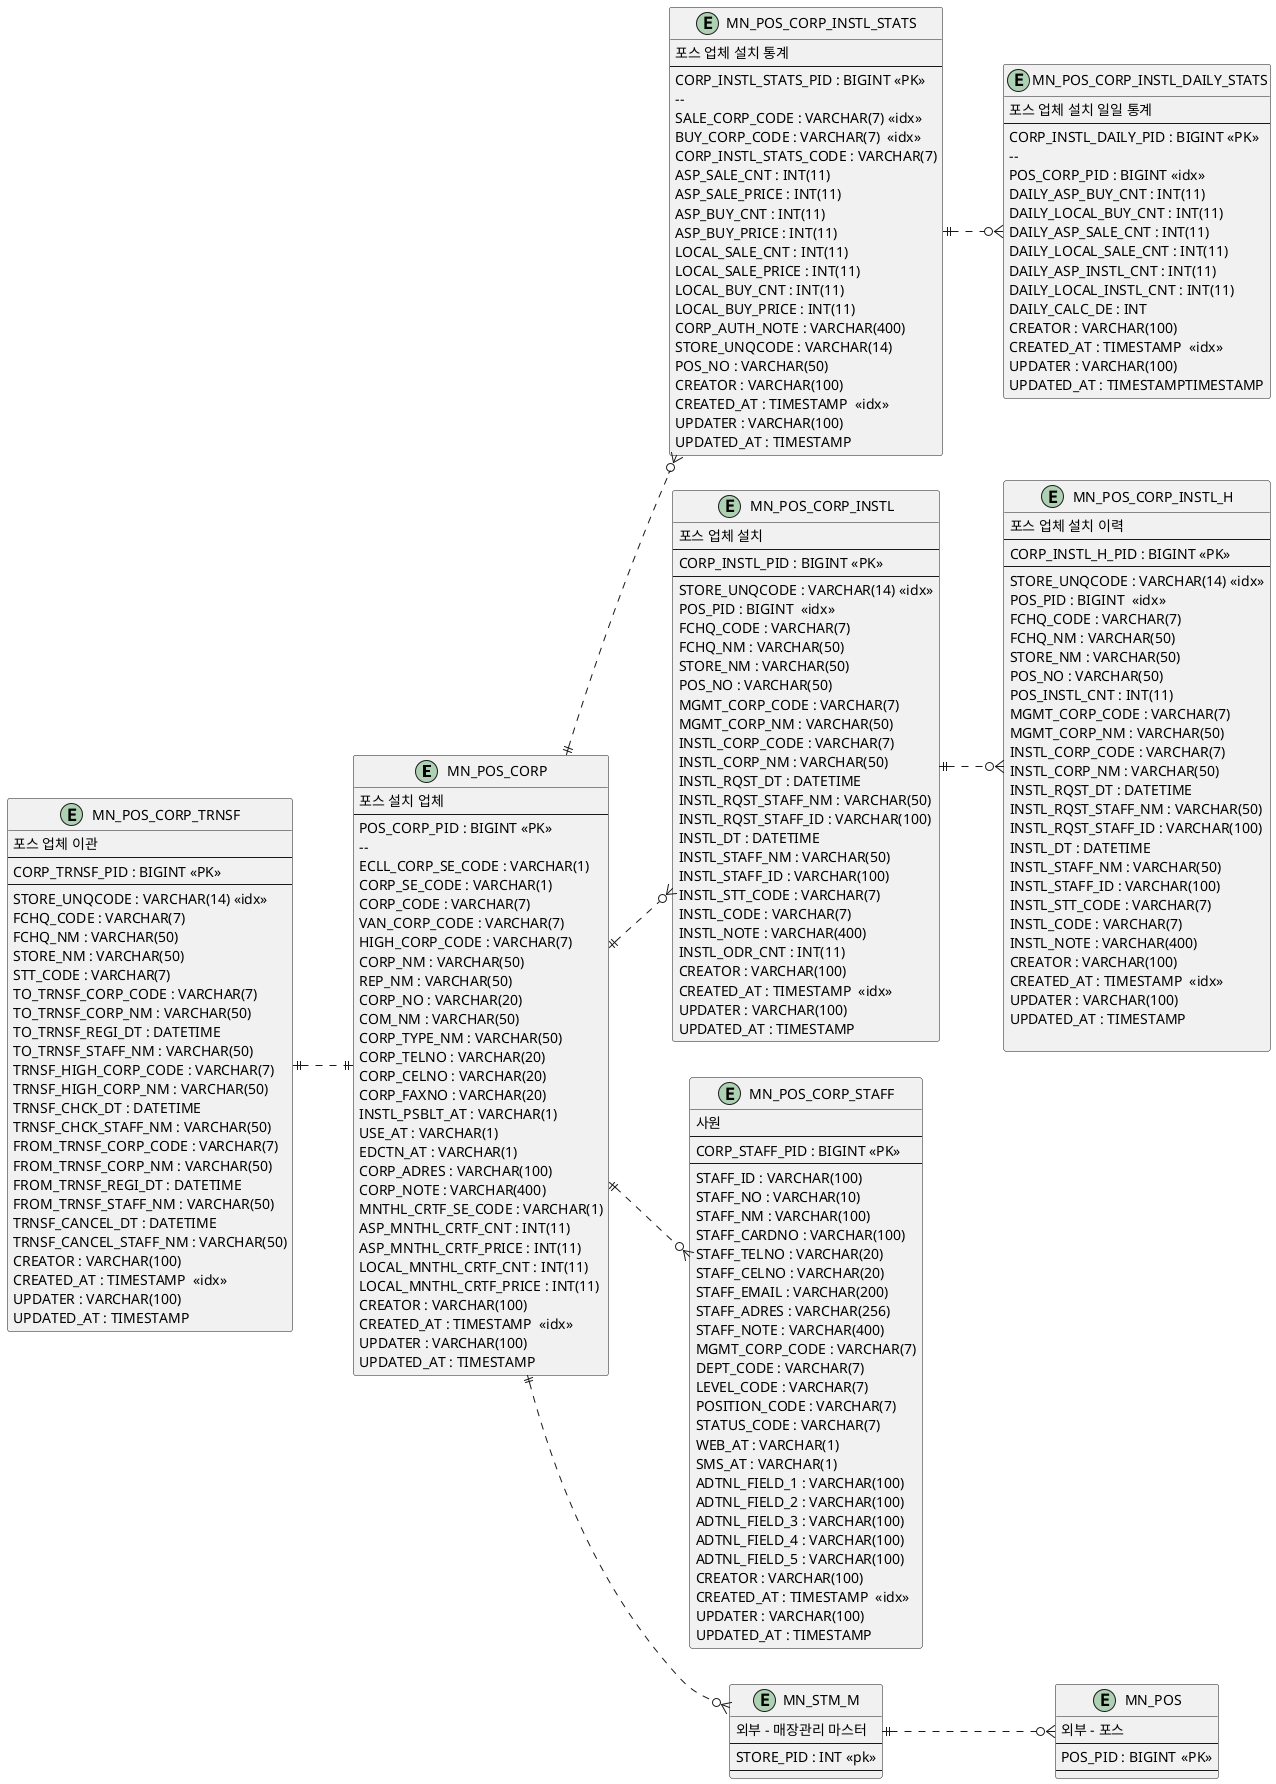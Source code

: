 @startuml 

 left to right direction
entity "MN_POS_CORP" as mnPosCorp {
	포스 설치 업체
	--
	POS_CORP_PID : BIGINT <<PK>>
  --
  ECLL_CORP_SE_CODE : VARCHAR(1)
  CORP_SE_CODE : VARCHAR(1)
  CORP_CODE : VARCHAR(7)
  VAN_CORP_CODE : VARCHAR(7)
  HIGH_CORP_CODE : VARCHAR(7)
  CORP_NM : VARCHAR(50)
  REP_NM : VARCHAR(50)
  CORP_NO : VARCHAR(20)
  COM_NM : VARCHAR(50)
  CORP_TYPE_NM : VARCHAR(50)
  CORP_TELNO : VARCHAR(20)
  CORP_CELNO : VARCHAR(20)
  CORP_FAXNO : VARCHAR(20)
  INSTL_PSBLT_AT : VARCHAR(1)
  USE_AT : VARCHAR(1)
  EDCTN_AT : VARCHAR(1)
  CORP_ADRES : VARCHAR(100)
  CORP_NOTE : VARCHAR(400)
  MNTHL_CRTF_SE_CODE : VARCHAR(1)
  ASP_MNTHL_CRTF_CNT : INT(11)
  ASP_MNTHL_CRTF_PRICE : INT(11)
  LOCAL_MNTHL_CRTF_CNT : INT(11)
  LOCAL_MNTHL_CRTF_PRICE : INT(11)
  CREATOR : VARCHAR(100)
  CREATED_AT : TIMESTAMP  <<idx>>
  UPDATER : VARCHAR(100)
  UPDATED_AT : TIMESTAMP
}

entity "MN_POS_CORP_INSTL_STATS" as mnPosCorpInstlStats {
	포스 업체 설치 통계
	--
	CORP_INSTL_STATS_PID : BIGINT <<PK>>
  --
  SALE_CORP_CODE : VARCHAR(7) <<idx>>
  BUY_CORP_CODE : VARCHAR(7)  <<idx>>
  CORP_INSTL_STATS_CODE : VARCHAR(7)
  ASP_SALE_CNT : INT(11)
  ASP_SALE_PRICE : INT(11)
  ASP_BUY_CNT : INT(11)
  ASP_BUY_PRICE : INT(11)
  LOCAL_SALE_CNT : INT(11)
  LOCAL_SALE_PRICE : INT(11)
  LOCAL_BUY_CNT : INT(11)
  LOCAL_BUY_PRICE : INT(11)
  CORP_AUTH_NOTE : VARCHAR(400)
  STORE_UNQCODE : VARCHAR(14)
  POS_NO : VARCHAR(50)
  CREATOR : VARCHAR(100)
  CREATED_AT : TIMESTAMP  <<idx>>
  UPDATER : VARCHAR(100)
  UPDATED_AT : TIMESTAMP
 }
entity "MN_POS_CORP_INSTL_DAILY_STATS" as mnPosCorpInstlDailyStats {
	포스 업체 설치 일일 통계
	--
	CORP_INSTL_DAILY_PID : BIGINT <<PK>>
  --
  POS_CORP_PID : BIGINT <<idx>>
  DAILY_ASP_BUY_CNT : INT(11)
  DAILY_LOCAL_BUY_CNT : INT(11)
  DAILY_ASP_SALE_CNT : INT(11)
  DAILY_LOCAL_SALE_CNT : INT(11)
  DAILY_ASP_INSTL_CNT : INT(11)
  DAILY_LOCAL_INSTL_CNT : INT(11)
  DAILY_CALC_DE : INT
  CREATOR : VARCHAR(100)
  CREATED_AT : TIMESTAMP  <<idx>>
  UPDATER : VARCHAR(100)
  UPDATED_AT : TIMESTAMPTIMESTAMP
}

entity "MN_POS_CORP_INSTL" as mnPosCorpInstl {
  포스 업체 설치
  --
  CORP_INSTL_PID : BIGINT <<PK>>
  --
  STORE_UNQCODE : VARCHAR(14) <<idx>>
  POS_PID : BIGINT  <<idx>>
  FCHQ_CODE : VARCHAR(7)
  FCHQ_NM : VARCHAR(50)
  STORE_NM : VARCHAR(50)
  POS_NO : VARCHAR(50)
  MGMT_CORP_CODE : VARCHAR(7)
  MGMT_CORP_NM : VARCHAR(50)
  INSTL_CORP_CODE : VARCHAR(7)
  INSTL_CORP_NM : VARCHAR(50)
  INSTL_RQST_DT : DATETIME
  INSTL_RQST_STAFF_NM : VARCHAR(50)
  INSTL_RQST_STAFF_ID : VARCHAR(100)
  INSTL_DT : DATETIME
  INSTL_STAFF_NM : VARCHAR(50)
  INSTL_STAFF_ID : VARCHAR(100)
  INSTL_STT_CODE : VARCHAR(7)
  INSTL_CODE : VARCHAR(7)
  INSTL_NOTE : VARCHAR(400)
  INSTL_ODR_CNT : INT(11)
  CREATOR : VARCHAR(100)
  CREATED_AT : TIMESTAMP  <<idx>>
  UPDATER : VARCHAR(100)
  UPDATED_AT : TIMESTAMP
}

entity "MN_POS_CORP_INSTL_H" as mnPosCorpInstlH {
  포스 업체 설치 이력
  --
  CORP_INSTL_H_PID : BIGINT <<PK>>
  --
  STORE_UNQCODE : VARCHAR(14) <<idx>>
  POS_PID : BIGINT  <<idx>>
  FCHQ_CODE : VARCHAR(7)
  FCHQ_NM : VARCHAR(50)
  STORE_NM : VARCHAR(50)
  POS_NO : VARCHAR(50)
  POS_INSTL_CNT : INT(11)
  MGMT_CORP_CODE : VARCHAR(7)
  MGMT_CORP_NM : VARCHAR(50)
  INSTL_CORP_CODE : VARCHAR(7)
  INSTL_CORP_NM : VARCHAR(50)
  INSTL_RQST_DT : DATETIME
  INSTL_RQST_STAFF_NM : VARCHAR(50)
  INSTL_RQST_STAFF_ID : VARCHAR(100)
  INSTL_DT : DATETIME
  INSTL_STAFF_NM : VARCHAR(50)
  INSTL_STAFF_ID : VARCHAR(100)
  INSTL_STT_CODE : VARCHAR(7)
  INSTL_CODE : VARCHAR(7)
  INSTL_NOTE : VARCHAR(400)
  CREATOR : VARCHAR(100)
  CREATED_AT : TIMESTAMP  <<idx>>
  UPDATER : VARCHAR(100)
  UPDATED_AT : TIMESTAMP

}

entity "MN_POS_CORP_TRNSF" as mnPosCorpTrnsf {
  포스 업체 이관
  --
	CORP_TRNSF_PID : BIGINT <<PK>>
  --
  STORE_UNQCODE : VARCHAR(14) <<idx>>
  FCHQ_CODE : VARCHAR(7)
  FCHQ_NM : VARCHAR(50)
  STORE_NM : VARCHAR(50)
  STT_CODE : VARCHAR(7)
  TO_TRNSF_CORP_CODE : VARCHAR(7)
  TO_TRNSF_CORP_NM : VARCHAR(50)
  TO_TRNSF_REGI_DT : DATETIME
  TO_TRNSF_STAFF_NM : VARCHAR(50)
  TRNSF_HIGH_CORP_CODE : VARCHAR(7)
  TRNSF_HIGH_CORP_NM : VARCHAR(50)
  TRNSF_CHCK_DT : DATETIME
  TRNSF_CHCK_STAFF_NM : VARCHAR(50)
  FROM_TRNSF_CORP_CODE : VARCHAR(7)
  FROM_TRNSF_CORP_NM : VARCHAR(50)
  FROM_TRNSF_REGI_DT : DATETIME
  FROM_TRNSF_STAFF_NM : VARCHAR(50)
  TRNSF_CANCEL_DT : DATETIME
  TRNSF_CANCEL_STAFF_NM : VARCHAR(50)
  CREATOR : VARCHAR(100)
  CREATED_AT : TIMESTAMP  <<idx>>
  UPDATER : VARCHAR(100)
  UPDATED_AT : TIMESTAMP
}


 entity "MN_POS_CORP_STAFF" as mnPosCorpStaff {
    사원
    --
    CORP_STAFF_PID : BIGINT <<PK>>
    --
    STAFF_ID : VARCHAR(100)
    STAFF_NO : VARCHAR(10)
    STAFF_NM : VARCHAR(100)
    STAFF_CARDNO : VARCHAR(100)
    STAFF_TELNO : VARCHAR(20)
    STAFF_CELNO : VARCHAR(20)
    STAFF_EMAIL : VARCHAR(200)
    STAFF_ADRES : VARCHAR(256)
    STAFF_NOTE : VARCHAR(400)
    MGMT_CORP_CODE : VARCHAR(7)
    DEPT_CODE : VARCHAR(7)
    LEVEL_CODE : VARCHAR(7)
    POSITION_CODE : VARCHAR(7)
    STATUS_CODE : VARCHAR(7)
    WEB_AT : VARCHAR(1)
    SMS_AT : VARCHAR(1)
    ADTNL_FIELD_1 : VARCHAR(100)
    ADTNL_FIELD_2 : VARCHAR(100)
    ADTNL_FIELD_3 : VARCHAR(100)
    ADTNL_FIELD_4 : VARCHAR(100)
    ADTNL_FIELD_5 : VARCHAR(100)
    CREATOR : VARCHAR(100)
    CREATED_AT : TIMESTAMP  <<idx>>
    UPDATER : VARCHAR(100)
    UPDATED_AT : TIMESTAMP
  }

'========================================외부 도메인================================================
entity "MN_STM_M" as mnStmM {
  외부 - 매장관리 마스터
  --
  STORE_PID : INT <<pk>>
  --
}

entity "MN_POS" as mnPos {
  외부 - 포스
  --
 	POS_PID : BIGINT	 <<PK>>
 	--
 }


'========================================ERD DIAGRAM===============================================

mnStmM ||..o{ mnPos
mnPosCorp ||..o{ mnStmM

mnPosCorp ||..o{ mnPosCorpInstlStats
mnPosCorpInstlStats ||..o{ mnPosCorpInstlDailyStats
mnPosCorp ||..o{ mnPosCorpInstl
mnPosCorpInstl ||..o{ mnPosCorpInstlH

mnPosCorpTrnsf ||..|| mnPosCorp
mnPosCorp ||..o{ mnPosCorpStaff
@enduml